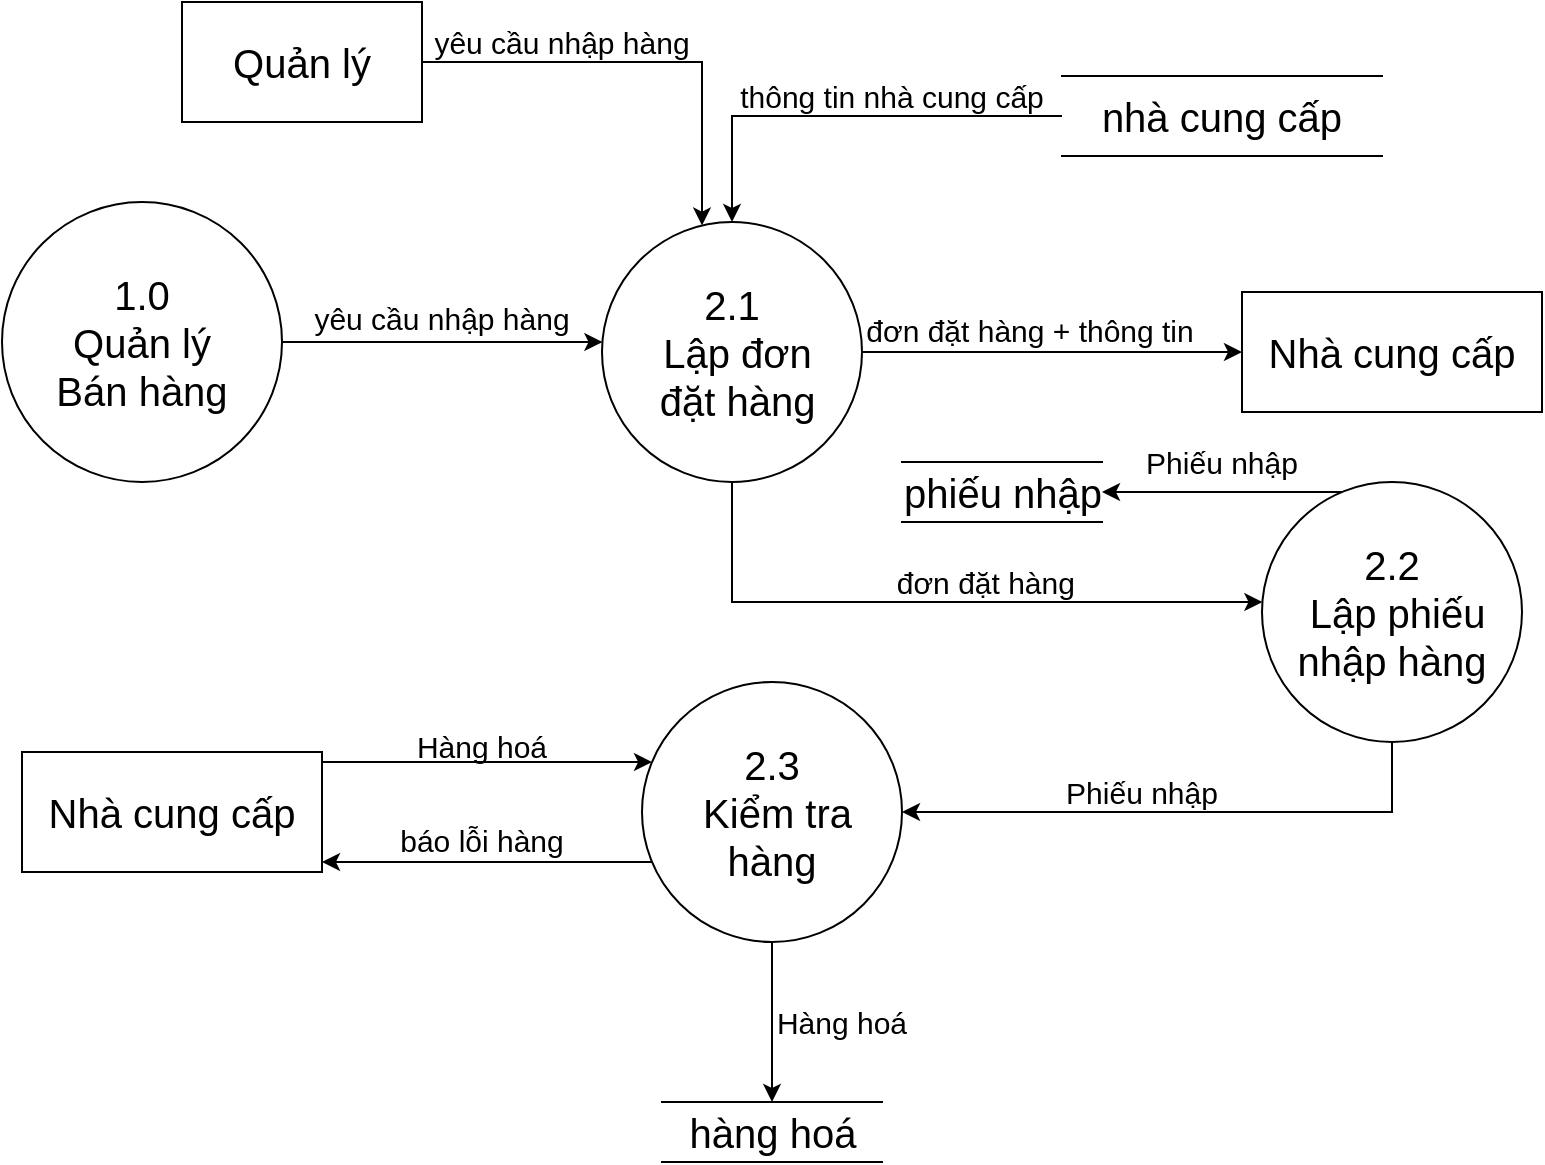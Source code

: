 <mxfile version="13.10.4" type="device"><diagram id="YwVv_MrUV6frQpo6e_DZ" name="Page-1"><mxGraphModel dx="1038" dy="1660" grid="1" gridSize="10" guides="1" tooltips="1" connect="1" arrows="1" fold="1" page="1" pageScale="1" pageWidth="827" pageHeight="1169" math="0" shadow="0"><root><mxCell id="0"/><mxCell id="1" parent="0"/><mxCell id="AKdpNdoBGx6xZRPAdMor-9" style="edgeStyle=orthogonalEdgeStyle;rounded=0;orthogonalLoop=1;jettySize=auto;html=1;" parent="1" source="AKdpNdoBGx6xZRPAdMor-1" target="AKdpNdoBGx6xZRPAdMor-2" edge="1"><mxGeometry relative="1" as="geometry"/></mxCell><mxCell id="AKdpNdoBGx6xZRPAdMor-11" style="edgeStyle=orthogonalEdgeStyle;rounded=0;orthogonalLoop=1;jettySize=auto;html=1;" parent="1" source="AKdpNdoBGx6xZRPAdMor-1" target="AKdpNdoBGx6xZRPAdMor-5" edge="1"><mxGeometry relative="1" as="geometry"><Array as="points"><mxPoint x="375" y="240"/></Array></mxGeometry></mxCell><mxCell id="AKdpNdoBGx6xZRPAdMor-1" value="&lt;font style=&quot;font-size: 20px&quot;&gt;2.1&lt;br&gt;&amp;nbsp;Lập đơn&lt;br&gt;&amp;nbsp;đặt hàng&lt;br&gt;&lt;/font&gt;" style="ellipse;whiteSpace=wrap;html=1;aspect=fixed;" parent="1" vertex="1"><mxGeometry x="310" y="50" width="130" height="130" as="geometry"/></mxCell><mxCell id="AKdpNdoBGx6xZRPAdMor-2" value="&lt;font style=&quot;font-size: 20px&quot;&gt;Nhà cung cấp&lt;/font&gt;" style="rounded=0;whiteSpace=wrap;html=1;" parent="1" vertex="1"><mxGeometry x="630" y="85" width="150" height="60" as="geometry"/></mxCell><mxCell id="AKdpNdoBGx6xZRPAdMor-7" style="edgeStyle=orthogonalEdgeStyle;rounded=0;orthogonalLoop=1;jettySize=auto;html=1;" parent="1" source="AKdpNdoBGx6xZRPAdMor-4" target="AKdpNdoBGx6xZRPAdMor-1" edge="1"><mxGeometry relative="1" as="geometry"><Array as="points"><mxPoint x="270" y="110"/><mxPoint x="270" y="110"/></Array></mxGeometry></mxCell><mxCell id="AKdpNdoBGx6xZRPAdMor-4" value="&lt;font style=&quot;font-size: 20px&quot;&gt;1.0&lt;br&gt;Quản lý &lt;br&gt;Bán hàng&lt;br&gt;&lt;/font&gt;" style="ellipse;whiteSpace=wrap;html=1;aspect=fixed;" parent="1" vertex="1"><mxGeometry x="10" y="40" width="140" height="140" as="geometry"/></mxCell><mxCell id="AKdpNdoBGx6xZRPAdMor-12" style="edgeStyle=orthogonalEdgeStyle;rounded=0;orthogonalLoop=1;jettySize=auto;html=1;" parent="1" source="AKdpNdoBGx6xZRPAdMor-5" target="AKdpNdoBGx6xZRPAdMor-8" edge="1"><mxGeometry relative="1" as="geometry"><Array as="points"><mxPoint x="610" y="185"/><mxPoint x="610" y="185"/></Array></mxGeometry></mxCell><mxCell id="AKdpNdoBGx6xZRPAdMor-19" style="edgeStyle=orthogonalEdgeStyle;rounded=0;orthogonalLoop=1;jettySize=auto;html=1;entryX=1;entryY=0.5;entryDx=0;entryDy=0;" parent="1" source="AKdpNdoBGx6xZRPAdMor-5" target="AKdpNdoBGx6xZRPAdMor-6" edge="1"><mxGeometry relative="1" as="geometry"><Array as="points"><mxPoint x="705" y="345"/></Array></mxGeometry></mxCell><mxCell id="AKdpNdoBGx6xZRPAdMor-5" value="&lt;font style=&quot;font-size: 20px&quot;&gt;2.2&lt;br&gt;&amp;nbsp;Lập phiếu nhập hàng&lt;br&gt;&lt;/font&gt;" style="ellipse;whiteSpace=wrap;html=1;aspect=fixed;" parent="1" vertex="1"><mxGeometry x="640" y="180" width="130" height="130" as="geometry"/></mxCell><mxCell id="mnEFYKv-fHuVI5BPHkyK-2" style="edgeStyle=orthogonalEdgeStyle;rounded=0;orthogonalLoop=1;jettySize=auto;html=1;entryX=0.5;entryY=0;entryDx=0;entryDy=0;" parent="1" source="AKdpNdoBGx6xZRPAdMor-6" target="mnEFYKv-fHuVI5BPHkyK-1" edge="1"><mxGeometry relative="1" as="geometry"/></mxCell><mxCell id="2llcke7trXylifQibqC5-2" style="edgeStyle=orthogonalEdgeStyle;rounded=0;orthogonalLoop=1;jettySize=auto;html=1;" edge="1" parent="1" source="AKdpNdoBGx6xZRPAdMor-6" target="AKdpNdoBGx6xZRPAdMor-13"><mxGeometry relative="1" as="geometry"><Array as="points"><mxPoint x="250" y="370"/><mxPoint x="250" y="370"/></Array></mxGeometry></mxCell><mxCell id="AKdpNdoBGx6xZRPAdMor-6" value="&lt;font style=&quot;font-size: 20px&quot;&gt;2.3&lt;br&gt;&amp;nbsp;Kiểm tra hàng&lt;br&gt;&lt;/font&gt;" style="ellipse;whiteSpace=wrap;html=1;aspect=fixed;" parent="1" vertex="1"><mxGeometry x="330" y="280" width="130" height="130" as="geometry"/></mxCell><mxCell id="AKdpNdoBGx6xZRPAdMor-8" value="&lt;font style=&quot;font-size: 20px&quot;&gt;phiếu nhập&lt;/font&gt;" style="html=1;dashed=0;whitespace=wrap;shape=partialRectangle;right=0;left=0;" parent="1" vertex="1"><mxGeometry x="460" y="170" width="100" height="30" as="geometry"/></mxCell><mxCell id="AKdpNdoBGx6xZRPAdMor-22" style="edgeStyle=orthogonalEdgeStyle;rounded=0;orthogonalLoop=1;jettySize=auto;html=1;" parent="1" source="AKdpNdoBGx6xZRPAdMor-13" target="AKdpNdoBGx6xZRPAdMor-6" edge="1"><mxGeometry relative="1" as="geometry"><Array as="points"><mxPoint x="250" y="320"/><mxPoint x="250" y="320"/></Array></mxGeometry></mxCell><mxCell id="AKdpNdoBGx6xZRPAdMor-13" value="&lt;font style=&quot;font-size: 20px&quot;&gt;Nhà cung cấp&lt;/font&gt;" style="rounded=0;whiteSpace=wrap;html=1;" parent="1" vertex="1"><mxGeometry x="20" y="315" width="150" height="60" as="geometry"/></mxCell><mxCell id="AKdpNdoBGx6xZRPAdMor-15" value="&lt;span style=&quot;font-size: 15px&quot;&gt;yêu cầu nhập hàng&lt;/span&gt;" style="text;html=1;strokeColor=none;fillColor=none;align=center;verticalAlign=middle;whiteSpace=wrap;rounded=0;" parent="1" vertex="1"><mxGeometry x="140" y="88" width="180" height="20" as="geometry"/></mxCell><mxCell id="AKdpNdoBGx6xZRPAdMor-16" value="&lt;span style=&quot;font-size: 15px&quot;&gt;đơn đặt hàng + thông tin&lt;/span&gt;" style="text;html=1;strokeColor=none;fillColor=none;align=center;verticalAlign=middle;whiteSpace=wrap;rounded=0;" parent="1" vertex="1"><mxGeometry x="434" y="94" width="180" height="20" as="geometry"/></mxCell><mxCell id="AKdpNdoBGx6xZRPAdMor-17" value="&lt;span style=&quot;font-size: 15px&quot;&gt;đơn đặt hàng&amp;nbsp;&lt;br&gt;&lt;/span&gt;" style="text;html=1;strokeColor=none;fillColor=none;align=center;verticalAlign=middle;whiteSpace=wrap;rounded=0;" parent="1" vertex="1"><mxGeometry x="414" y="220" width="180" height="20" as="geometry"/></mxCell><mxCell id="AKdpNdoBGx6xZRPAdMor-20" value="&lt;span style=&quot;font-size: 15px&quot;&gt;Phiếu nhập&lt;br&gt;&lt;/span&gt;" style="text;html=1;strokeColor=none;fillColor=none;align=center;verticalAlign=middle;whiteSpace=wrap;rounded=0;" parent="1" vertex="1"><mxGeometry x="490" y="325" width="180" height="20" as="geometry"/></mxCell><mxCell id="AKdpNdoBGx6xZRPAdMor-23" value="&lt;span style=&quot;font-size: 15px&quot;&gt;Hàng hoá&lt;br&gt;&lt;/span&gt;" style="text;html=1;strokeColor=none;fillColor=none;align=center;verticalAlign=middle;whiteSpace=wrap;rounded=0;" parent="1" vertex="1"><mxGeometry x="160" y="302" width="180" height="20" as="geometry"/></mxCell><mxCell id="AKdpNdoBGx6xZRPAdMor-24" value="&lt;span style=&quot;font-size: 15px&quot;&gt;báo lỗi hàng&lt;br&gt;&lt;/span&gt;" style="text;html=1;strokeColor=none;fillColor=none;align=center;verticalAlign=middle;whiteSpace=wrap;rounded=0;" parent="1" vertex="1"><mxGeometry x="160" y="349" width="180" height="20" as="geometry"/></mxCell><mxCell id="mnEFYKv-fHuVI5BPHkyK-1" value="&lt;span style=&quot;font-size: 20px&quot;&gt;hàng hoá&lt;br&gt;&lt;/span&gt;" style="html=1;dashed=0;whitespace=wrap;shape=partialRectangle;right=0;left=0;" parent="1" vertex="1"><mxGeometry x="340" y="490" width="110" height="30" as="geometry"/></mxCell><mxCell id="2llcke7trXylifQibqC5-1" value="&lt;span style=&quot;font-size: 15px&quot;&gt;Hàng hoá&lt;br&gt;&lt;/span&gt;" style="text;html=1;strokeColor=none;fillColor=none;align=center;verticalAlign=middle;whiteSpace=wrap;rounded=0;" vertex="1" parent="1"><mxGeometry x="340" y="440" width="180" height="20" as="geometry"/></mxCell><mxCell id="2llcke7trXylifQibqC5-5" style="edgeStyle=orthogonalEdgeStyle;rounded=0;orthogonalLoop=1;jettySize=auto;html=1;" edge="1" parent="1" source="2llcke7trXylifQibqC5-4" target="AKdpNdoBGx6xZRPAdMor-1"><mxGeometry relative="1" as="geometry"/></mxCell><mxCell id="2llcke7trXylifQibqC5-4" value="&lt;span style=&quot;font-size: 20px&quot;&gt;nhà cung cấp&lt;/span&gt;" style="shape=partialRectangle;whiteSpace=wrap;html=1;left=0;right=0;fillColor=none;" vertex="1" parent="1"><mxGeometry x="540" y="-23" width="160" height="40" as="geometry"/></mxCell><mxCell id="2llcke7trXylifQibqC5-6" value="thông tin nhà cung cấp" style="text;html=1;strokeColor=none;fillColor=none;align=center;verticalAlign=middle;whiteSpace=wrap;rounded=0;fontSize=15;" vertex="1" parent="1"><mxGeometry x="350" y="-23" width="210" height="20" as="geometry"/></mxCell><mxCell id="2llcke7trXylifQibqC5-9" style="edgeStyle=orthogonalEdgeStyle;rounded=0;orthogonalLoop=1;jettySize=auto;html=1;" edge="1" parent="1" source="2llcke7trXylifQibqC5-8" target="AKdpNdoBGx6xZRPAdMor-1"><mxGeometry relative="1" as="geometry"><Array as="points"><mxPoint x="360" y="-30"/></Array></mxGeometry></mxCell><mxCell id="2llcke7trXylifQibqC5-8" value="&lt;font style=&quot;font-size: 20px&quot;&gt;Quản lý&lt;/font&gt;" style="rounded=0;whiteSpace=wrap;html=1;" vertex="1" parent="1"><mxGeometry x="100" y="-60" width="120" height="60" as="geometry"/></mxCell><mxCell id="2llcke7trXylifQibqC5-10" value="&lt;span style=&quot;font-size: 15px&quot;&gt;yêu cầu nhập hàng&lt;/span&gt;" style="text;html=1;strokeColor=none;fillColor=none;align=center;verticalAlign=middle;whiteSpace=wrap;rounded=0;" vertex="1" parent="1"><mxGeometry x="200" y="-50" width="180" height="20" as="geometry"/></mxCell><mxCell id="2llcke7trXylifQibqC5-11" value="&lt;span style=&quot;font-size: 15px&quot;&gt;Phiếu nhập&lt;br&gt;&lt;/span&gt;" style="text;html=1;strokeColor=none;fillColor=none;align=center;verticalAlign=middle;whiteSpace=wrap;rounded=0;" vertex="1" parent="1"><mxGeometry x="530" y="160" width="180" height="20" as="geometry"/></mxCell></root></mxGraphModel></diagram></mxfile>
